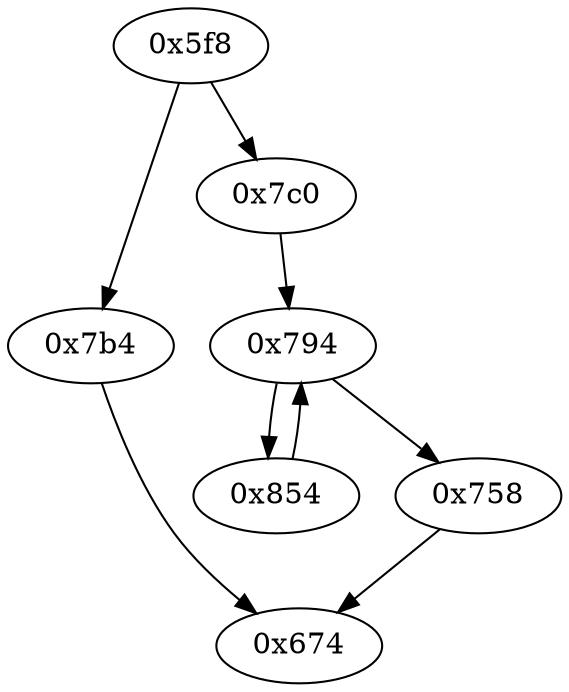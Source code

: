 strict digraph "" {
	graph ["edge"="{}",
		file="/Users/mark/Documents/deobfus-2019-ccs/ALL-CFG/basic-algorithms/reverse/1528_recovered.dot",
		"graph"="{u'file': u'/Users/mark/Documents/deobfus-2019-ccs/ALL-CFG/basic-algorithms/reverse/1528_recovered.dot'}",
		"node"="{u'opcode': u''}"
	];
	"0x674"	 [opcode="[u'ldr', u'cmp', u'mov', u'sub', u'pop']"];
	"0x794"	 [opcode="[u'str', u'str', u'ldr', u'ldr', u'ldr', u'cmp', u'mov', u'b']"];
	"0x854"	 [opcode="[u'ldr', u'ldr', u'ldr', u'ldr', u'smull', u'add', u'asr', u'add', u'smull', u'asr', u'add', u'add', u'sub', u'rsb', u'rsb', u'mov', \
u'b']"];
	"0x794" -> "0x854";
	"0x758"	 [opcode="[u'ldr', u'ldr', u'mov', u'bl', u'mov', u'mov', u'mov', u'b']"];
	"0x794" -> "0x758";
	"0x854" -> "0x794";
	"0x758" -> "0x674";
	"0x7b4"	 [opcode="[u'mov', u'mov', u'b']"];
	"0x7b4" -> "0x674";
	"0x5f8"	 [opcode="[u'push', u'add', u'sub', u'str', u'ldr', u'str', u'ldr', u'rsb', u'mvn', u'mul', u'mvn', u'mov', u'eor', u'tst', u'ldr', u'mov', \
u'mov', u'strb', u'ldr', u'ldr', u'add', u'cmp', u'mov', u'strb', u'ldr', u'ldr', u'ldr', u'ldr', u'ldr', u'str', u'b']"];
	"0x5f8" -> "0x7b4";
	"0x7c0"	 [opcode="[u'ldr', u'mov', u'ldr', u'ldrb', u'mov', u'b']"];
	"0x5f8" -> "0x7c0";
	"0x7c0" -> "0x794";
}
